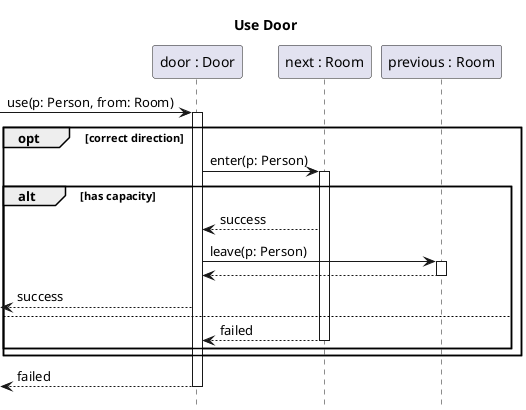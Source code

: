 @startuml door
title Use Door
hide footbox
participant "door : Door" as door
participant "next : Room" as next
participant "previous : Room" as prev

[-> door ++: use(p: Person, from: Room) 
opt correct direction
	door -> next ++: enter(p: Person)
	alt has capacity
		next --> door: success
		door -> prev ++: leave(p: Person)
		prev --> door --
		[<-- door : success
	else
		next --> door --: failed
	end
end
[<-- door --: failed

@enduml